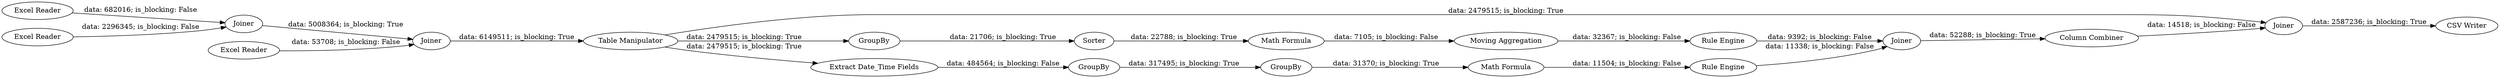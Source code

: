 digraph {
	"-6630525802325561359_9" [label="Excel Reader"]
	"-6630525802325561359_8" [label=Joiner]
	"-6630525802325561359_108" [label="Math Formula"]
	"-6630525802325561359_138" [label=Joiner]
	"-6630525802325561359_137" [label=GroupBy]
	"-6630525802325561359_136" [label=GroupBy]
	"-6630525802325561359_107" [label=Sorter]
	"-6630525802325561359_106" [label=GroupBy]
	"-6630525802325561359_132" [label="Column Combiner"]
	"-6630525802325561359_116" [label="Rule Engine"]
	"-6630525802325561359_114" [label="Math Formula"]
	"-6630525802325561359_23" [label="Table Manipulator"]
	"-6630525802325561359_135" [label="Extract Date_Time Fields"]
	"-6630525802325561359_139" [label="CSV Writer"]
	"-6630525802325561359_5" [label="Excel Reader"]
	"-6630525802325561359_109" [label="Moving Aggregation"]
	"-6630525802325561359_7" [label=Joiner]
	"-6630525802325561359_133" [label=Joiner]
	"-6630525802325561359_110" [label="Rule Engine"]
	"-6630525802325561359_4" [label="Excel Reader"]
	"-6630525802325561359_109" -> "-6630525802325561359_110" [label="data: 32367; is_blocking: False"]
	"-6630525802325561359_8" -> "-6630525802325561359_7" [label="data: 5008364; is_blocking: True"]
	"-6630525802325561359_135" -> "-6630525802325561359_136" [label="data: 484564; is_blocking: False"]
	"-6630525802325561359_114" -> "-6630525802325561359_116" [label="data: 11504; is_blocking: False"]
	"-6630525802325561359_23" -> "-6630525802325561359_135" [label="data: 2479515; is_blocking: True"]
	"-6630525802325561359_4" -> "-6630525802325561359_7" [label="data: 53708; is_blocking: False"]
	"-6630525802325561359_108" -> "-6630525802325561359_109" [label="data: 7105; is_blocking: False"]
	"-6630525802325561359_110" -> "-6630525802325561359_133" [label="data: 9392; is_blocking: False"]
	"-6630525802325561359_132" -> "-6630525802325561359_138" [label="data: 14518; is_blocking: False"]
	"-6630525802325561359_9" -> "-6630525802325561359_8" [label="data: 682016; is_blocking: False"]
	"-6630525802325561359_23" -> "-6630525802325561359_106" [label="data: 2479515; is_blocking: True"]
	"-6630525802325561359_7" -> "-6630525802325561359_23" [label="data: 6149511; is_blocking: True"]
	"-6630525802325561359_136" -> "-6630525802325561359_137" [label="data: 317495; is_blocking: True"]
	"-6630525802325561359_133" -> "-6630525802325561359_132" [label="data: 52288; is_blocking: True"]
	"-6630525802325561359_138" -> "-6630525802325561359_139" [label="data: 2587236; is_blocking: True"]
	"-6630525802325561359_23" -> "-6630525802325561359_138" [label="data: 2479515; is_blocking: True"]
	"-6630525802325561359_106" -> "-6630525802325561359_107" [label="data: 21706; is_blocking: True"]
	"-6630525802325561359_116" -> "-6630525802325561359_133" [label="data: 11338; is_blocking: False"]
	"-6630525802325561359_5" -> "-6630525802325561359_8" [label="data: 2296345; is_blocking: False"]
	"-6630525802325561359_107" -> "-6630525802325561359_108" [label="data: 22788; is_blocking: True"]
	"-6630525802325561359_137" -> "-6630525802325561359_114" [label="data: 31370; is_blocking: True"]
	rankdir=LR
}

